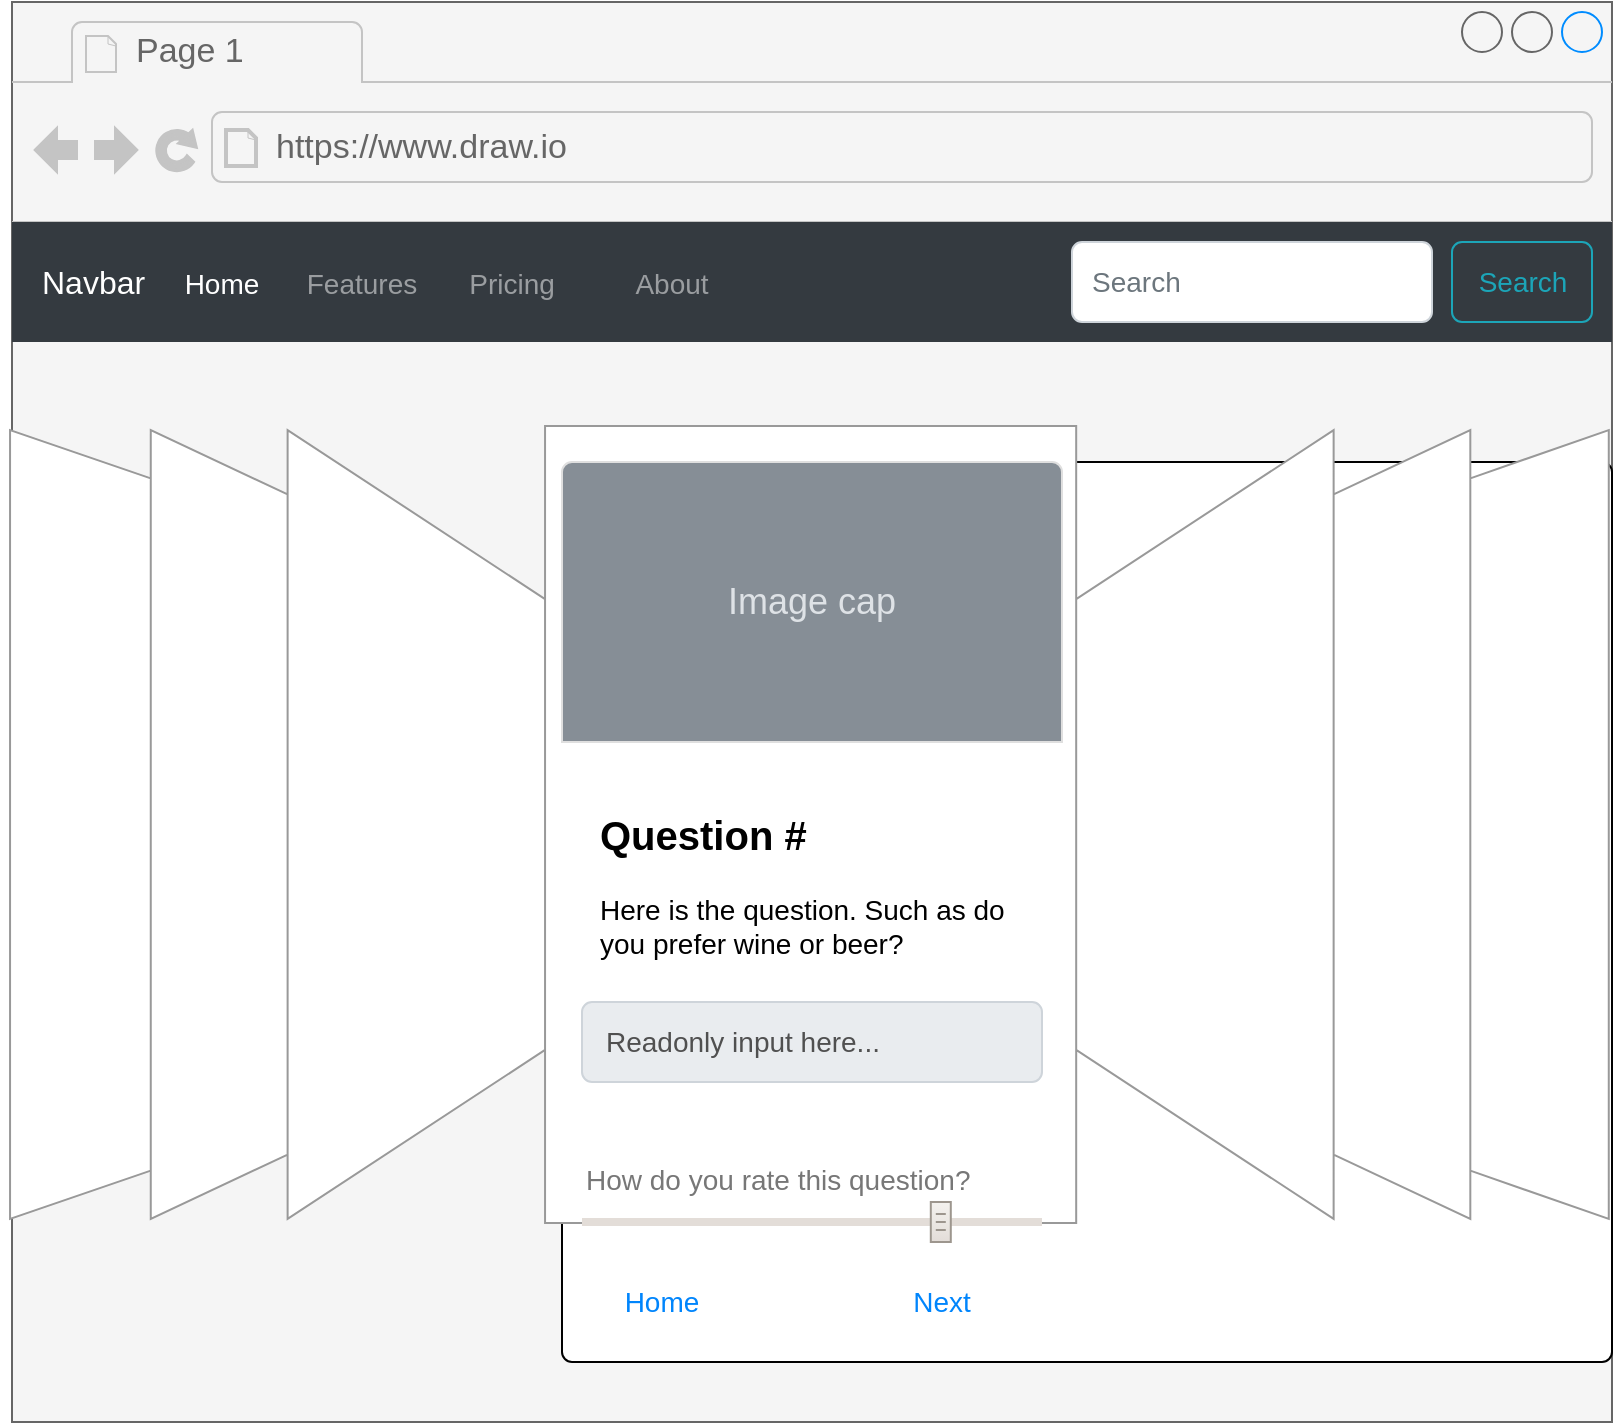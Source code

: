 <mxfile version="12.9.3" type="github">
  <diagram id="XAuINee-cAV85EihBbFR" name="Page-1">
    <mxGraphModel dx="1038" dy="580" grid="1" gridSize="10" guides="1" tooltips="1" connect="1" arrows="1" fold="1" page="1" pageScale="1" pageWidth="827" pageHeight="1169" math="0" shadow="0">
      <root>
        <mxCell id="0" />
        <mxCell id="1" parent="0" />
        <mxCell id="G0vkxuDNQqhEIHFCdH5S-11" value="" style="strokeWidth=1;shadow=0;dashed=0;align=center;html=1;shape=mxgraph.mockup.containers.browserWindow;rSize=0;strokeColor=#666666;strokeColor2=#008cff;strokeColor3=#c4c4c4;mainText=,;recursiveResize=0;fillColor=#f5f5f5;fontColor=#333333;" parent="1" vertex="1">
          <mxGeometry x="39" y="70" width="800" height="710" as="geometry" />
        </mxCell>
        <mxCell id="G0vkxuDNQqhEIHFCdH5S-12" value="Page 1" style="strokeWidth=1;shadow=0;dashed=0;align=center;html=1;shape=mxgraph.mockup.containers.anchor;fontSize=17;fontColor=#666666;align=left;" parent="G0vkxuDNQqhEIHFCdH5S-11" vertex="1">
          <mxGeometry x="60" y="12" width="110" height="26" as="geometry" />
        </mxCell>
        <mxCell id="G0vkxuDNQqhEIHFCdH5S-13" value="https://www.draw.io" style="strokeWidth=1;shadow=0;dashed=0;align=center;html=1;shape=mxgraph.mockup.containers.anchor;rSize=0;fontSize=17;fontColor=#666666;align=left;" parent="G0vkxuDNQqhEIHFCdH5S-11" vertex="1">
          <mxGeometry x="130" y="60" width="250" height="26" as="geometry" />
        </mxCell>
        <mxCell id="G0vkxuDNQqhEIHFCdH5S-14" value="Navbar" style="html=1;shadow=0;dashed=0;fillColor=#343A40;strokeColor=none;fontSize=16;fontColor=#ffffff;align=left;spacing=15;" parent="G0vkxuDNQqhEIHFCdH5S-11" vertex="1">
          <mxGeometry y="110" width="800" height="60" as="geometry" />
        </mxCell>
        <mxCell id="G0vkxuDNQqhEIHFCdH5S-15" value="Home" style="fillColor=none;strokeColor=none;fontSize=14;fontColor=#ffffff;align=center;" parent="G0vkxuDNQqhEIHFCdH5S-14" vertex="1">
          <mxGeometry width="70" height="40" relative="1" as="geometry">
            <mxPoint x="70" y="10" as="offset" />
          </mxGeometry>
        </mxCell>
        <mxCell id="G0vkxuDNQqhEIHFCdH5S-16" value="Features" style="fillColor=none;strokeColor=none;fontSize=14;fontColor=#9A9DA0;align=center;" parent="G0vkxuDNQqhEIHFCdH5S-14" vertex="1">
          <mxGeometry width="70" height="40" relative="1" as="geometry">
            <mxPoint x="140" y="10" as="offset" />
          </mxGeometry>
        </mxCell>
        <mxCell id="G0vkxuDNQqhEIHFCdH5S-17" value="Pricing" style="fillColor=none;strokeColor=none;fontSize=14;fontColor=#9A9DA0;align=center;spacingRight=0;" parent="G0vkxuDNQqhEIHFCdH5S-14" vertex="1">
          <mxGeometry width="80" height="40" relative="1" as="geometry">
            <mxPoint x="210" y="10" as="offset" />
          </mxGeometry>
        </mxCell>
        <mxCell id="G0vkxuDNQqhEIHFCdH5S-18" value="About" style="fillColor=none;strokeColor=none;fontSize=14;fontColor=#9A9DA0;align=center;" parent="G0vkxuDNQqhEIHFCdH5S-14" vertex="1">
          <mxGeometry width="80" height="40" relative="1" as="geometry">
            <mxPoint x="290" y="10" as="offset" />
          </mxGeometry>
        </mxCell>
        <mxCell id="G0vkxuDNQqhEIHFCdH5S-19" value="Search" style="html=1;shadow=0;dashed=0;shape=mxgraph.bootstrap.rrect;rSize=5;fontSize=14;fontColor=#1CA5B8;strokeColor=#1CA5B8;fillColor=none;" parent="G0vkxuDNQqhEIHFCdH5S-14" vertex="1">
          <mxGeometry x="1" width="70" height="40" relative="1" as="geometry">
            <mxPoint x="-80" y="10" as="offset" />
          </mxGeometry>
        </mxCell>
        <mxCell id="G0vkxuDNQqhEIHFCdH5S-20" value="Search" style="html=1;shadow=0;dashed=0;shape=mxgraph.bootstrap.rrect;rSize=5;fontSize=14;fontColor=#6C767D;strokeColor=#CED4DA;fillColor=#ffffff;align=left;spacing=10;" parent="G0vkxuDNQqhEIHFCdH5S-14" vertex="1">
          <mxGeometry x="1" width="180" height="40" relative="1" as="geometry">
            <mxPoint x="-270" y="10" as="offset" />
          </mxGeometry>
        </mxCell>
        <mxCell id="G0vkxuDNQqhEIHFCdH5S-2" value="" style="html=1;shadow=0;dashed=0;shape=mxgraph.bootstrap.rrect;rSize=5;html=1;whiteSpace=wrap;verticalAlign=bottom;align=left;spacing=20;spacingBottom=130;fontSize=14;" parent="G0vkxuDNQqhEIHFCdH5S-11" vertex="1">
          <mxGeometry x="275" y="230" width="525" height="450" as="geometry" />
        </mxCell>
        <mxCell id="4fn5vu_Aj_78YFk8LoBf-1" value="" style="verticalLabelPosition=bottom;shadow=0;dashed=0;align=center;html=1;verticalAlign=top;strokeWidth=1;shape=mxgraph.mockup.navigation.coverFlow;strokeColor=#999999;" vertex="1" parent="G0vkxuDNQqhEIHFCdH5S-2">
          <mxGeometry x="-280" y="-20" width="805" height="402.5" as="geometry" />
        </mxCell>
        <mxCell id="G0vkxuDNQqhEIHFCdH5S-3" value="Image cap" style="html=1;shadow=0;dashed=0;shape=mxgraph.bootstrap.topButton;rSize=5;perimeter=none;whiteSpace=wrap;fillColor=#868E96;strokeColor=#DFDFDF;fontColor=#DEE2E6;resizeWidth=1;fontSize=18;" parent="G0vkxuDNQqhEIHFCdH5S-2" vertex="1">
          <mxGeometry width="250" height="140" relative="1" as="geometry" />
        </mxCell>
        <mxCell id="G0vkxuDNQqhEIHFCdH5S-4" value="&lt;b&gt;&lt;font style=&quot;font-size: 20px&quot;&gt;Question #&lt;/font&gt;&lt;/b&gt;&lt;br style=&quot;font-size: 14px&quot;&gt;&lt;br style=&quot;font-size: 14px&quot;&gt;Here is the question. Such as do you prefer wine or beer?" style="perimeter=none;html=1;whiteSpace=wrap;fillColor=none;strokeColor=none;resizeWidth=1;verticalAlign=top;align=left;spacing=20;spacingTop=-10;fontSize=14;" parent="G0vkxuDNQqhEIHFCdH5S-2" vertex="1">
          <mxGeometry width="250" height="120" relative="1" as="geometry">
            <mxPoint x="-1" y="160" as="offset" />
          </mxGeometry>
        </mxCell>
        <mxCell id="G0vkxuDNQqhEIHFCdH5S-8" value="Home" style="html=1;shadow=0;dashed=0;shape=mxgraph.bootstrap.rrect;rSize=5;perimeter=none;whiteSpace=wrap;fillColor=none;strokeColor=none;fontColor=#0085FC;resizeWidth=1;fontSize=14;align=center;" parent="G0vkxuDNQqhEIHFCdH5S-2" vertex="1">
          <mxGeometry y="1" width="80" height="40" relative="1" as="geometry">
            <mxPoint x="10" y="-50" as="offset" />
          </mxGeometry>
        </mxCell>
        <mxCell id="G0vkxuDNQqhEIHFCdH5S-9" value="Next" style="html=1;shadow=0;dashed=0;shape=mxgraph.bootstrap.rrect;rSize=5;perimeter=none;whiteSpace=wrap;fillColor=none;strokeColor=none;fontColor=#0085FC;resizeWidth=1;fontSize=14;align=center;" parent="G0vkxuDNQqhEIHFCdH5S-2" vertex="1">
          <mxGeometry y="1" width="100" height="40" relative="1" as="geometry">
            <mxPoint x="140" y="-50" as="offset" />
          </mxGeometry>
        </mxCell>
        <mxCell id="G0vkxuDNQqhEIHFCdH5S-1" value="How do you rate this question?" style="html=1;shadow=0;dashed=0;shape=mxgraph.bootstrap.rangeInput;dx=0.78;strokeColor=#9D968E;fillColor=#E3DDD8;fontColor=#777777;whiteSpace=wrap;align=left;verticalAlign=bottom;fontStyle=0;fontSize=14;labelPosition=center;verticalLabelPosition=top;gradientColor=#F4F2EF;gradientDirection=north;rangeStyle=rect;handleStyle=rect;" parent="G0vkxuDNQqhEIHFCdH5S-2" vertex="1">
          <mxGeometry x="10" y="370" width="230" height="20" as="geometry" />
        </mxCell>
        <mxCell id="G0vkxuDNQqhEIHFCdH5S-10" value="Readonly input here..." style="html=1;shadow=0;dashed=0;shape=mxgraph.bootstrap.rrect;rSize=5;strokeColor=#CED4DA;strokeWidth=1;fillColor=#E9ECEF;fontColor=#505050;whiteSpace=wrap;align=left;verticalAlign=middle;spacingLeft=10;fontSize=14;" parent="G0vkxuDNQqhEIHFCdH5S-2" vertex="1">
          <mxGeometry x="10" y="270" width="230" height="40" as="geometry" />
        </mxCell>
      </root>
    </mxGraphModel>
  </diagram>
</mxfile>
